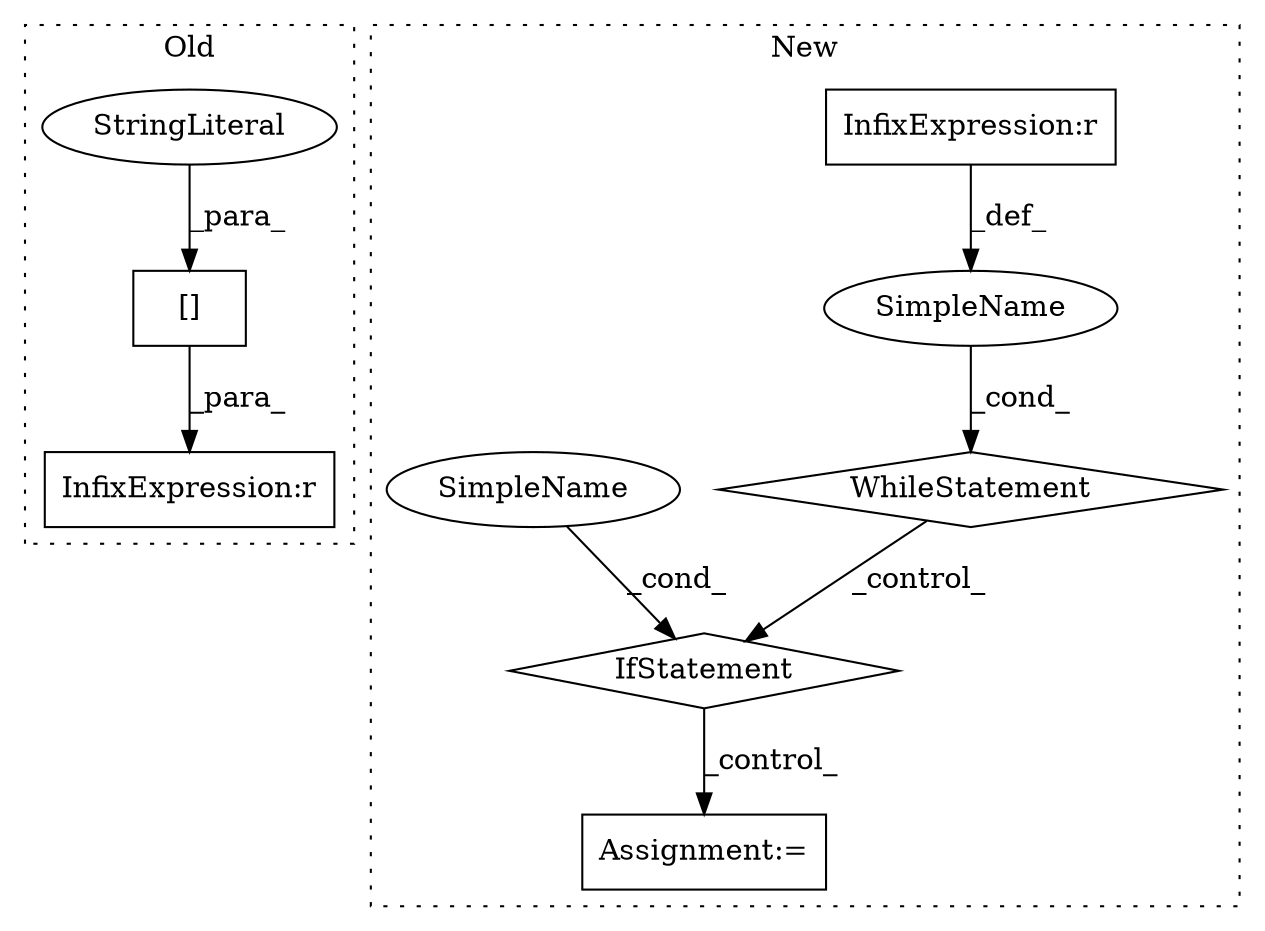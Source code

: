 digraph G {
subgraph cluster0 {
1 [label="[]" a="2" s="3669,3693" l="7,1" shape="box"];
8 [label="StringLiteral" a="45" s="3676" l="17" shape="ellipse"];
9 [label="InfixExpression:r" a="27" s="3665" l="4" shape="box"];
label = "Old";
style="dotted";
}
subgraph cluster1 {
2 [label="WhileStatement" a="61" s="3483,3505" l="7,2" shape="diamond"];
3 [label="Assignment:=" a="7" s="3700" l="2" shape="box"];
4 [label="SimpleName" a="42" s="" l="" shape="ellipse"];
5 [label="InfixExpression:r" a="27" s="3494" l="3" shape="box"];
6 [label="IfStatement" a="25" s="3515,3664" l="4,2" shape="diamond"];
7 [label="SimpleName" a="42" s="" l="" shape="ellipse"];
label = "New";
style="dotted";
}
1 -> 9 [label="_para_"];
2 -> 6 [label="_control_"];
4 -> 2 [label="_cond_"];
5 -> 4 [label="_def_"];
6 -> 3 [label="_control_"];
7 -> 6 [label="_cond_"];
8 -> 1 [label="_para_"];
}